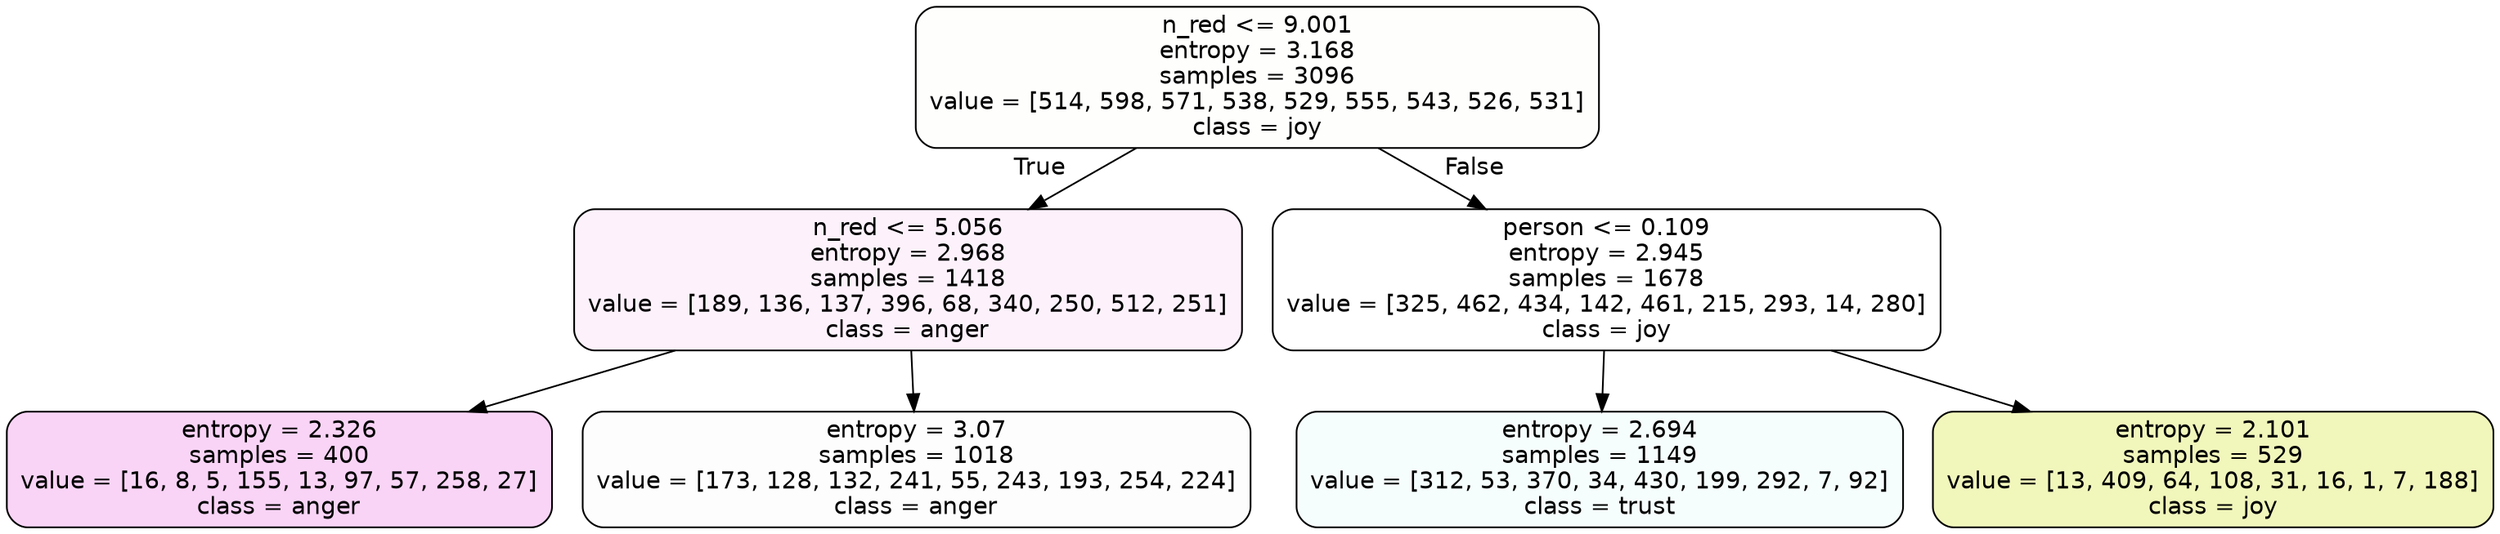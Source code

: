 digraph Tree {
node [shape=box, style="filled, rounded", color="black", fontname=helvetica] ;
edge [fontname=helvetica] ;
0 [label="n_red <= 9.001\nentropy = 3.168\nsamples = 3096\nvalue = [514, 598, 571, 538, 529, 555, 543, 526, 531]\nclass = joy", fillcolor="#d7e53902"] ;
1 [label="n_red <= 5.056\nentropy = 2.968\nsamples = 1418\nvalue = [189, 136, 137, 396, 68, 340, 250, 512, 251]\nclass = anger", fillcolor="#e539d710"] ;
0 -> 1 [labeldistance=2.5, labelangle=45, headlabel="True"] ;
2 [label="entropy = 2.326\nsamples = 400\nvalue = [16, 8, 5, 155, 13, 97, 57, 258, 27]\nclass = anger", fillcolor="#e539d737"] ;
1 -> 2 ;
3 [label="entropy = 3.07\nsamples = 1018\nvalue = [173, 128, 132, 241, 55, 243, 193, 254, 224]\nclass = anger", fillcolor="#e539d702"] ;
1 -> 3 ;
4 [label="person <= 0.109\nentropy = 2.945\nsamples = 1678\nvalue = [325, 462, 434, 142, 461, 215, 293, 14, 280]\nclass = joy", fillcolor="#d7e53900"] ;
0 -> 4 [labeldistance=2.5, labelangle=-45, headlabel="False"] ;
5 [label="entropy = 2.694\nsamples = 1149\nvalue = [312, 53, 370, 34, 430, 199, 292, 7, 92]\nclass = trust", fillcolor="#39d7e50b"] ;
4 -> 5 ;
6 [label="entropy = 2.101\nsamples = 529\nvalue = [13, 409, 64, 108, 31, 16, 1, 7, 188]\nclass = joy", fillcolor="#d7e53957"] ;
4 -> 6 ;
}